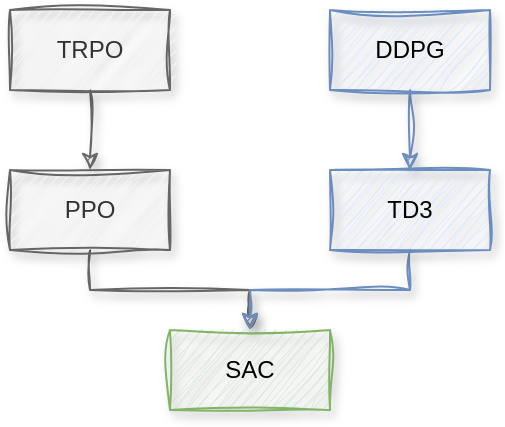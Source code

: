 <mxfile version="23.1.4" type="github">
  <diagram name="SAC" id="jjXJwp8Yex_y8ALbM6vp">
    <mxGraphModel dx="787" dy="507" grid="1" gridSize="10" guides="1" tooltips="1" connect="1" arrows="1" fold="1" page="1" pageScale="1" pageWidth="1169" pageHeight="827" math="0" shadow="0">
      <root>
        <mxCell id="0" />
        <mxCell id="1" parent="0" />
        <mxCell id="NR7SMhEvJLqBPW1tvWUL-5" style="edgeStyle=orthogonalEdgeStyle;rounded=0;orthogonalLoop=1;jettySize=auto;html=1;sketch=1;curveFitting=1;jiggle=2;shadow=1;fillColor=#f5f5f5;strokeColor=#666666;" edge="1" parent="1" source="NR7SMhEvJLqBPW1tvWUL-1" target="NR7SMhEvJLqBPW1tvWUL-3">
          <mxGeometry relative="1" as="geometry" />
        </mxCell>
        <mxCell id="NR7SMhEvJLqBPW1tvWUL-1" value="&lt;div&gt;TRPO&lt;/div&gt;" style="rounded=0;whiteSpace=wrap;html=1;sketch=1;curveFitting=1;jiggle=2;shadow=1;fillColor=#f5f5f5;strokeColor=#666666;fontColor=#333333;" vertex="1" parent="1">
          <mxGeometry x="160" y="80" width="80" height="40" as="geometry" />
        </mxCell>
        <mxCell id="NR7SMhEvJLqBPW1tvWUL-6" style="edgeStyle=orthogonalEdgeStyle;rounded=0;orthogonalLoop=1;jettySize=auto;html=1;sketch=1;curveFitting=1;jiggle=2;shadow=1;fillColor=#dae8fc;strokeColor=#6c8ebf;" edge="1" parent="1" source="NR7SMhEvJLqBPW1tvWUL-2" target="NR7SMhEvJLqBPW1tvWUL-4">
          <mxGeometry relative="1" as="geometry" />
        </mxCell>
        <mxCell id="NR7SMhEvJLqBPW1tvWUL-2" value="DDPG" style="rounded=0;whiteSpace=wrap;html=1;sketch=1;curveFitting=1;jiggle=2;shadow=1;fillColor=#dae8fc;strokeColor=#6c8ebf;" vertex="1" parent="1">
          <mxGeometry x="320" y="80" width="80" height="40" as="geometry" />
        </mxCell>
        <mxCell id="NR7SMhEvJLqBPW1tvWUL-9" style="edgeStyle=orthogonalEdgeStyle;rounded=0;orthogonalLoop=1;jettySize=auto;html=1;entryX=0.5;entryY=0;entryDx=0;entryDy=0;sketch=1;curveFitting=1;jiggle=2;shadow=1;fillColor=#f5f5f5;strokeColor=#666666;" edge="1" parent="1" source="NR7SMhEvJLqBPW1tvWUL-3" target="NR7SMhEvJLqBPW1tvWUL-8">
          <mxGeometry relative="1" as="geometry" />
        </mxCell>
        <mxCell id="NR7SMhEvJLqBPW1tvWUL-3" value="PPO" style="rounded=0;whiteSpace=wrap;html=1;sketch=1;curveFitting=1;jiggle=2;shadow=1;fillColor=#f5f5f5;strokeColor=#666666;fontColor=#333333;" vertex="1" parent="1">
          <mxGeometry x="160" y="160" width="80" height="40" as="geometry" />
        </mxCell>
        <mxCell id="NR7SMhEvJLqBPW1tvWUL-10" style="edgeStyle=orthogonalEdgeStyle;rounded=0;orthogonalLoop=1;jettySize=auto;html=1;entryX=0.5;entryY=0;entryDx=0;entryDy=0;sketch=1;curveFitting=1;jiggle=2;shadow=1;fillColor=#dae8fc;strokeColor=#6c8ebf;" edge="1" parent="1" source="NR7SMhEvJLqBPW1tvWUL-4" target="NR7SMhEvJLqBPW1tvWUL-8">
          <mxGeometry relative="1" as="geometry" />
        </mxCell>
        <mxCell id="NR7SMhEvJLqBPW1tvWUL-4" value="TD3" style="rounded=0;whiteSpace=wrap;html=1;sketch=1;curveFitting=1;jiggle=2;shadow=1;fillColor=#dae8fc;strokeColor=#6c8ebf;" vertex="1" parent="1">
          <mxGeometry x="320" y="160" width="80" height="40" as="geometry" />
        </mxCell>
        <mxCell id="NR7SMhEvJLqBPW1tvWUL-8" value="SAC" style="rounded=0;whiteSpace=wrap;html=1;sketch=1;curveFitting=1;jiggle=2;shadow=1;fillColor=#d5e8d4;strokeColor=#82b366;" vertex="1" parent="1">
          <mxGeometry x="240" y="240" width="80" height="40" as="geometry" />
        </mxCell>
      </root>
    </mxGraphModel>
  </diagram>
</mxfile>
